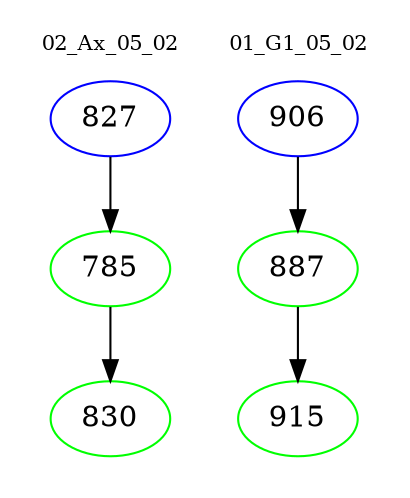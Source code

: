 digraph{
subgraph cluster_0 {
color = white
label = "02_Ax_05_02";
fontsize=10;
T0_827 [label="827", color="blue"]
T0_827 -> T0_785 [color="black"]
T0_785 [label="785", color="green"]
T0_785 -> T0_830 [color="black"]
T0_830 [label="830", color="green"]
}
subgraph cluster_1 {
color = white
label = "01_G1_05_02";
fontsize=10;
T1_906 [label="906", color="blue"]
T1_906 -> T1_887 [color="black"]
T1_887 [label="887", color="green"]
T1_887 -> T1_915 [color="black"]
T1_915 [label="915", color="green"]
}
}
